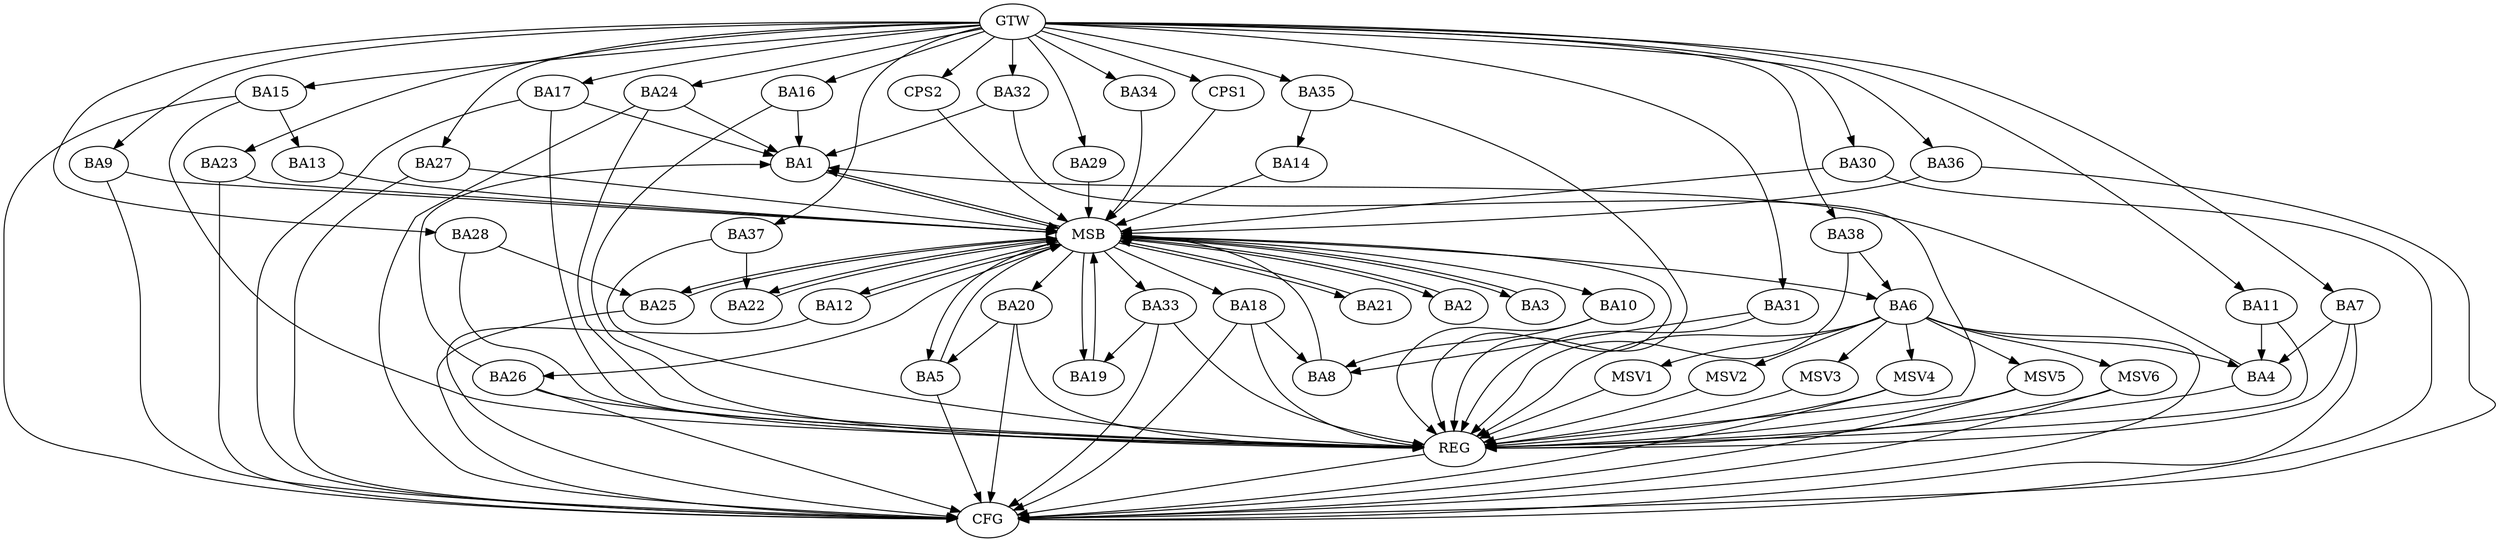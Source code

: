 strict digraph G {
  BA1 [ label="BA1" ];
  BA2 [ label="BA2" ];
  BA3 [ label="BA3" ];
  BA4 [ label="BA4" ];
  BA5 [ label="BA5" ];
  BA6 [ label="BA6" ];
  BA7 [ label="BA7" ];
  BA8 [ label="BA8" ];
  BA9 [ label="BA9" ];
  BA10 [ label="BA10" ];
  BA11 [ label="BA11" ];
  BA12 [ label="BA12" ];
  BA13 [ label="BA13" ];
  BA14 [ label="BA14" ];
  BA15 [ label="BA15" ];
  BA16 [ label="BA16" ];
  BA17 [ label="BA17" ];
  BA18 [ label="BA18" ];
  BA19 [ label="BA19" ];
  BA20 [ label="BA20" ];
  BA21 [ label="BA21" ];
  BA22 [ label="BA22" ];
  BA23 [ label="BA23" ];
  BA24 [ label="BA24" ];
  BA25 [ label="BA25" ];
  BA26 [ label="BA26" ];
  BA27 [ label="BA27" ];
  BA28 [ label="BA28" ];
  BA29 [ label="BA29" ];
  BA30 [ label="BA30" ];
  BA31 [ label="BA31" ];
  BA32 [ label="BA32" ];
  BA33 [ label="BA33" ];
  BA34 [ label="BA34" ];
  BA35 [ label="BA35" ];
  BA36 [ label="BA36" ];
  BA37 [ label="BA37" ];
  BA38 [ label="BA38" ];
  CPS1 [ label="CPS1" ];
  CPS2 [ label="CPS2" ];
  GTW [ label="GTW" ];
  REG [ label="REG" ];
  MSB [ label="MSB" ];
  CFG [ label="CFG" ];
  MSV1 [ label="MSV1" ];
  MSV2 [ label="MSV2" ];
  MSV3 [ label="MSV3" ];
  MSV4 [ label="MSV4" ];
  MSV5 [ label="MSV5" ];
  MSV6 [ label="MSV6" ];
  BA4 -> BA1;
  BA6 -> BA4;
  BA7 -> BA4;
  BA10 -> BA8;
  BA11 -> BA4;
  BA15 -> BA13;
  BA16 -> BA1;
  BA17 -> BA1;
  BA18 -> BA8;
  BA20 -> BA5;
  BA24 -> BA1;
  BA26 -> BA1;
  BA28 -> BA25;
  BA31 -> BA8;
  BA32 -> BA1;
  BA33 -> BA19;
  BA35 -> BA14;
  BA37 -> BA22;
  BA38 -> BA6;
  GTW -> BA7;
  GTW -> BA9;
  GTW -> BA11;
  GTW -> BA15;
  GTW -> BA16;
  GTW -> BA17;
  GTW -> BA23;
  GTW -> BA24;
  GTW -> BA27;
  GTW -> BA28;
  GTW -> BA29;
  GTW -> BA30;
  GTW -> BA31;
  GTW -> BA32;
  GTW -> BA34;
  GTW -> BA35;
  GTW -> BA36;
  GTW -> BA37;
  GTW -> BA38;
  GTW -> CPS1;
  GTW -> CPS2;
  BA4 -> REG;
  BA6 -> REG;
  BA7 -> REG;
  BA10 -> REG;
  BA11 -> REG;
  BA15 -> REG;
  BA16 -> REG;
  BA17 -> REG;
  BA18 -> REG;
  BA20 -> REG;
  BA24 -> REG;
  BA26 -> REG;
  BA28 -> REG;
  BA31 -> REG;
  BA32 -> REG;
  BA33 -> REG;
  BA35 -> REG;
  BA37 -> REG;
  BA38 -> REG;
  BA1 -> MSB;
  MSB -> BA2;
  MSB -> REG;
  BA2 -> MSB;
  MSB -> BA1;
  BA3 -> MSB;
  BA5 -> MSB;
  MSB -> BA3;
  BA8 -> MSB;
  BA9 -> MSB;
  BA12 -> MSB;
  BA13 -> MSB;
  MSB -> BA12;
  BA14 -> MSB;
  BA19 -> MSB;
  BA21 -> MSB;
  BA22 -> MSB;
  BA23 -> MSB;
  MSB -> BA10;
  BA25 -> MSB;
  MSB -> BA21;
  BA27 -> MSB;
  MSB -> BA25;
  BA29 -> MSB;
  MSB -> BA22;
  BA30 -> MSB;
  BA34 -> MSB;
  MSB -> BA26;
  BA36 -> MSB;
  CPS1 -> MSB;
  MSB -> BA33;
  MSB -> BA18;
  CPS2 -> MSB;
  MSB -> BA5;
  MSB -> BA19;
  MSB -> BA6;
  MSB -> BA20;
  BA33 -> CFG;
  BA15 -> CFG;
  BA25 -> CFG;
  BA27 -> CFG;
  BA7 -> CFG;
  BA20 -> CFG;
  BA30 -> CFG;
  BA5 -> CFG;
  BA17 -> CFG;
  BA6 -> CFG;
  BA24 -> CFG;
  BA12 -> CFG;
  BA9 -> CFG;
  BA36 -> CFG;
  BA23 -> CFG;
  BA18 -> CFG;
  BA26 -> CFG;
  REG -> CFG;
  BA6 -> MSV1;
  BA6 -> MSV2;
  BA6 -> MSV3;
  BA6 -> MSV4;
  BA6 -> MSV5;
  MSV1 -> REG;
  MSV2 -> REG;
  MSV3 -> REG;
  MSV4 -> REG;
  MSV4 -> CFG;
  MSV5 -> REG;
  MSV5 -> CFG;
  BA6 -> MSV6;
  MSV6 -> REG;
  MSV6 -> CFG;
}
